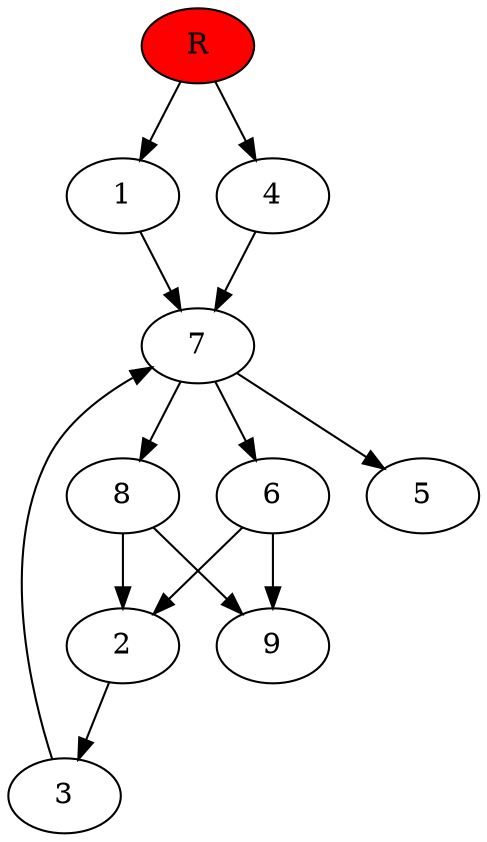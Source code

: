 digraph prb20310 {
	1
	2
	3
	4
	5
	6
	7
	8
	R [fillcolor="#ff0000" style=filled]
	1 -> 7
	2 -> 3
	3 -> 7
	4 -> 7
	6 -> 2
	6 -> 9
	7 -> 5
	7 -> 6
	7 -> 8
	8 -> 2
	8 -> 9
	R -> 1
	R -> 4
}
